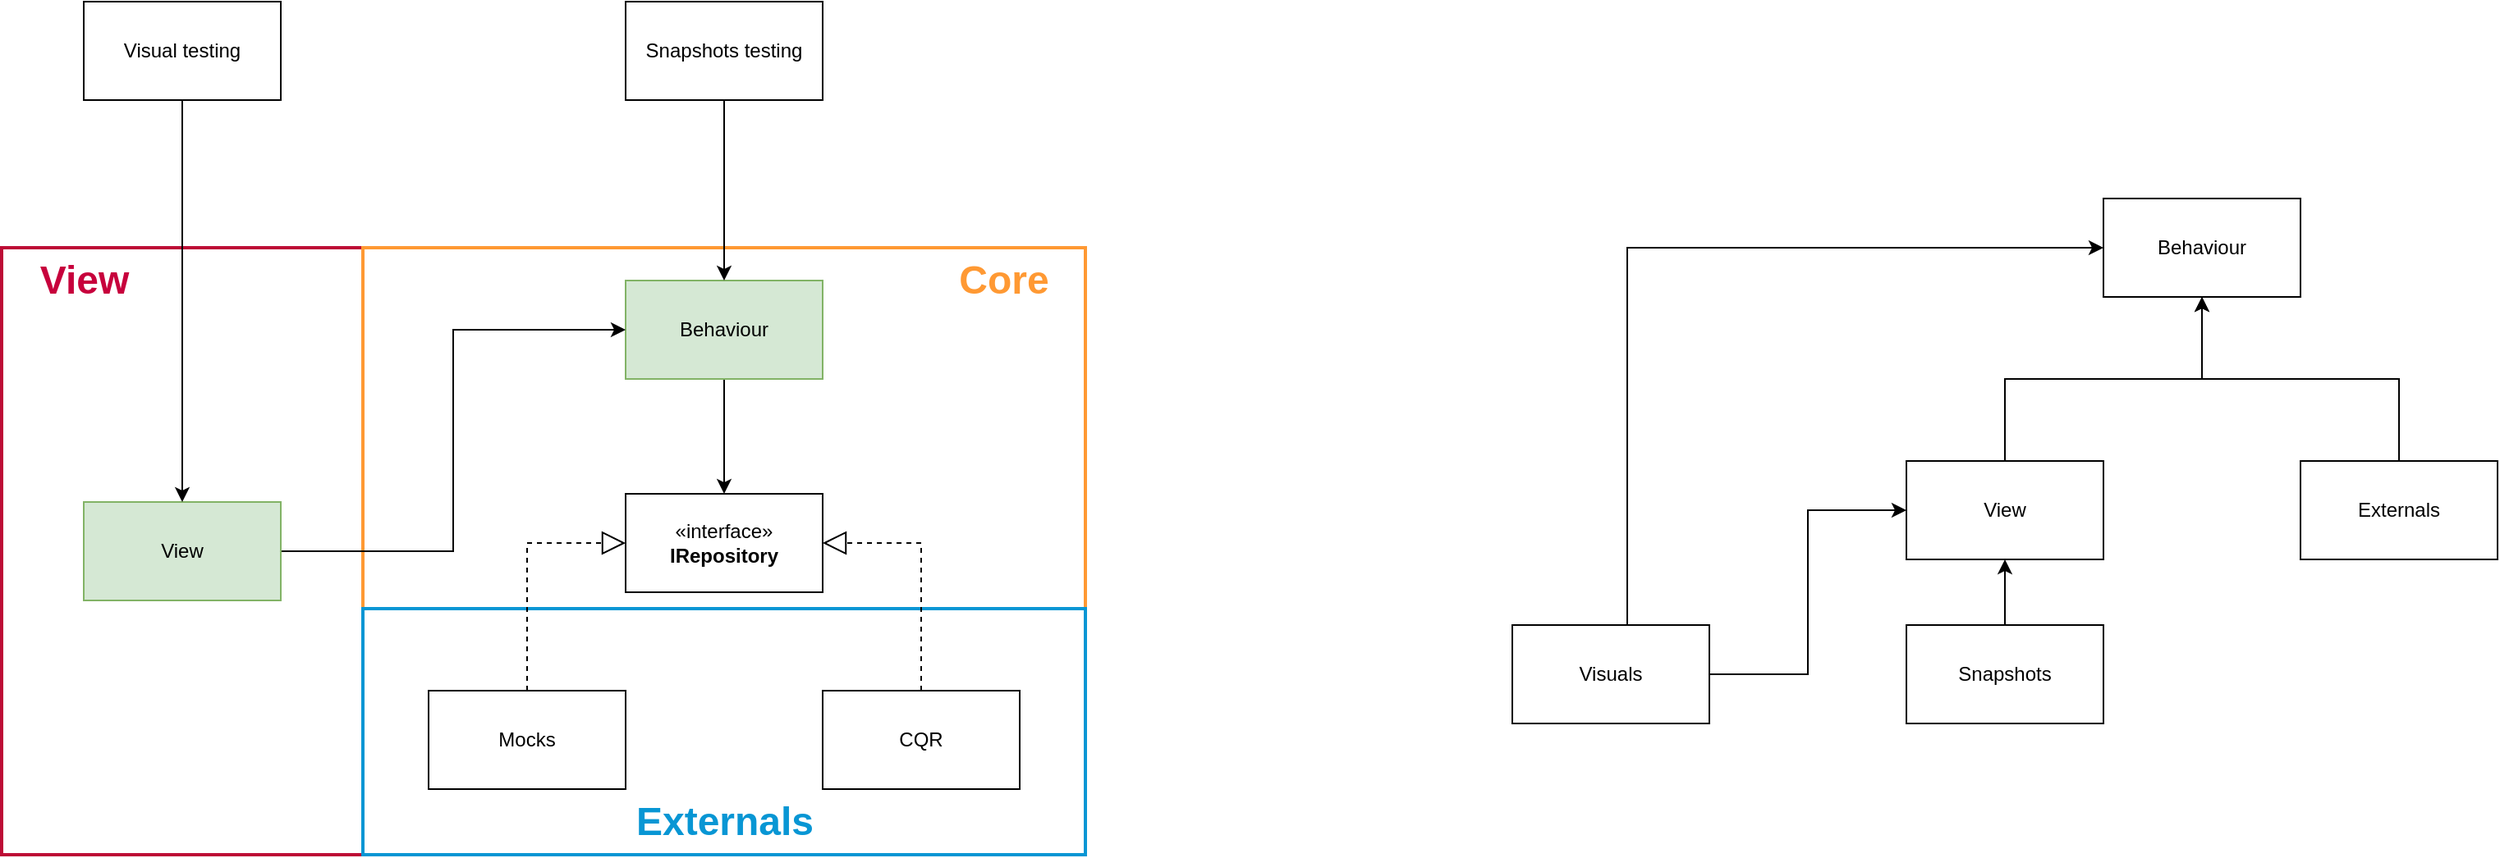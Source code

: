 <mxfile version="21.3.7" type="device">
  <diagram id="1c_dBoiHx9k35L1KwPgy" name="Page-1">
    <mxGraphModel dx="3289" dy="1003" grid="1" gridSize="10" guides="1" tooltips="1" connect="1" arrows="1" fold="1" page="1" pageScale="1" pageWidth="827" pageHeight="1169" math="0" shadow="0">
      <root>
        <mxCell id="0" />
        <mxCell id="1" parent="0" />
        <mxCell id="WElmebFO4ZvVzmOvsg35-5" value="" style="rounded=0;whiteSpace=wrap;html=1;fillColor=none;strokeColor=#bd0c36;strokeWidth=2;fontColor=#000000;labelBackgroundColor=default;" vertex="1" parent="1">
          <mxGeometry x="-10" y="300" width="220" height="370" as="geometry" />
        </mxCell>
        <mxCell id="-Wfafacec-CcXykp39Gz-6" value="" style="rounded=0;whiteSpace=wrap;html=1;fillColor=none;strokeColor=#FF9933;strokeWidth=2;" parent="1" vertex="1">
          <mxGeometry x="210" y="300" width="440" height="220" as="geometry" />
        </mxCell>
        <mxCell id="-Wfafacec-CcXykp39Gz-8" value="" style="rounded=0;whiteSpace=wrap;html=1;fillColor=none;strokeColor=#0896d4;strokeWidth=2;fontColor=#000000;labelBackgroundColor=default;" parent="1" vertex="1">
          <mxGeometry x="210" y="520" width="440" height="150" as="geometry" />
        </mxCell>
        <mxCell id="-Wfafacec-CcXykp39Gz-3" style="edgeStyle=orthogonalEdgeStyle;rounded=0;orthogonalLoop=1;jettySize=auto;html=1;" parent="1" source="EUTEiHrgOIOFcqVKMw8A-1" target="-Wfafacec-CcXykp39Gz-1" edge="1">
          <mxGeometry relative="1" as="geometry" />
        </mxCell>
        <mxCell id="EUTEiHrgOIOFcqVKMw8A-1" value="Behaviour" style="rounded=0;whiteSpace=wrap;html=1;fillColor=#d5e8d4;strokeColor=#82b366;" parent="1" vertex="1">
          <mxGeometry x="370" y="320" width="120" height="60" as="geometry" />
        </mxCell>
        <mxCell id="EUTEiHrgOIOFcqVKMw8A-3" value="CQR" style="rounded=0;whiteSpace=wrap;html=1;" parent="1" vertex="1">
          <mxGeometry x="490" y="570" width="120" height="60" as="geometry" />
        </mxCell>
        <mxCell id="-Wfafacec-CcXykp39Gz-1" value="«interface»&lt;br&gt;&lt;b&gt;IRepository&lt;/b&gt;" style="html=1;whiteSpace=wrap;" parent="1" vertex="1">
          <mxGeometry x="370" y="450" width="120" height="60" as="geometry" />
        </mxCell>
        <mxCell id="-Wfafacec-CcXykp39Gz-2" value="" style="endArrow=block;dashed=1;endFill=0;endSize=12;html=1;rounded=0;exitX=0.5;exitY=0;exitDx=0;exitDy=0;entryX=1;entryY=0.5;entryDx=0;entryDy=0;" parent="1" source="EUTEiHrgOIOFcqVKMw8A-3" target="-Wfafacec-CcXykp39Gz-1" edge="1">
          <mxGeometry width="160" relative="1" as="geometry">
            <mxPoint x="400" y="490" as="sourcePoint" />
            <mxPoint x="560" y="490" as="targetPoint" />
            <Array as="points">
              <mxPoint x="550" y="480" />
            </Array>
          </mxGeometry>
        </mxCell>
        <mxCell id="-Wfafacec-CcXykp39Gz-4" value="Mocks" style="rounded=0;whiteSpace=wrap;html=1;" parent="1" vertex="1">
          <mxGeometry x="250" y="570" width="120" height="60" as="geometry" />
        </mxCell>
        <mxCell id="-Wfafacec-CcXykp39Gz-5" value="" style="endArrow=block;dashed=1;endFill=0;endSize=12;html=1;rounded=0;exitX=0.5;exitY=0;exitDx=0;exitDy=0;entryX=0;entryY=0.5;entryDx=0;entryDy=0;" parent="1" source="-Wfafacec-CcXykp39Gz-4" target="-Wfafacec-CcXykp39Gz-1" edge="1">
          <mxGeometry width="160" relative="1" as="geometry">
            <mxPoint x="600" y="580" as="sourcePoint" />
            <mxPoint x="500" y="490" as="targetPoint" />
            <Array as="points">
              <mxPoint x="310" y="480" />
            </Array>
          </mxGeometry>
        </mxCell>
        <mxCell id="-Wfafacec-CcXykp39Gz-7" value="Core" style="text;strokeColor=none;fillColor=none;html=1;fontSize=24;fontStyle=1;verticalAlign=middle;align=center;fontColor=#ff9933;labelBorderColor=none;labelBackgroundColor=default;" parent="1" vertex="1">
          <mxGeometry x="550" y="300" width="100" height="40" as="geometry" />
        </mxCell>
        <mxCell id="-Wfafacec-CcXykp39Gz-9" value="Externals" style="text;strokeColor=none;fillColor=none;html=1;fontSize=24;fontStyle=1;verticalAlign=middle;align=center;fontColor=#0896d4;labelBorderColor=none;" parent="1" vertex="1">
          <mxGeometry x="370" y="630" width="120" height="40" as="geometry" />
        </mxCell>
        <mxCell id="WElmebFO4ZvVzmOvsg35-4" style="edgeStyle=orthogonalEdgeStyle;rounded=0;orthogonalLoop=1;jettySize=auto;html=1;entryX=0;entryY=0.5;entryDx=0;entryDy=0;" edge="1" parent="1" source="WElmebFO4ZvVzmOvsg35-2" target="EUTEiHrgOIOFcqVKMw8A-1">
          <mxGeometry relative="1" as="geometry" />
        </mxCell>
        <mxCell id="WElmebFO4ZvVzmOvsg35-2" value="View" style="rounded=0;whiteSpace=wrap;html=1;fillColor=#d5e8d4;strokeColor=#82b366;" vertex="1" parent="1">
          <mxGeometry x="40" y="455" width="120" height="60" as="geometry" />
        </mxCell>
        <mxCell id="WElmebFO4ZvVzmOvsg35-6" value="View" style="text;strokeColor=none;fillColor=none;html=1;fontSize=24;fontStyle=1;verticalAlign=middle;align=center;fontColor=#c7003c;labelBorderColor=none;labelBackgroundColor=default;" vertex="1" parent="1">
          <mxGeometry x="-10" y="300" width="100" height="40" as="geometry" />
        </mxCell>
        <mxCell id="WElmebFO4ZvVzmOvsg35-9" style="edgeStyle=orthogonalEdgeStyle;rounded=0;orthogonalLoop=1;jettySize=auto;html=1;entryX=0.5;entryY=0;entryDx=0;entryDy=0;" edge="1" parent="1" source="WElmebFO4ZvVzmOvsg35-7" target="WElmebFO4ZvVzmOvsg35-2">
          <mxGeometry relative="1" as="geometry" />
        </mxCell>
        <mxCell id="WElmebFO4ZvVzmOvsg35-7" value="Visual testing" style="rounded=0;whiteSpace=wrap;html=1;" vertex="1" parent="1">
          <mxGeometry x="40" y="150" width="120" height="60" as="geometry" />
        </mxCell>
        <mxCell id="WElmebFO4ZvVzmOvsg35-10" style="edgeStyle=orthogonalEdgeStyle;rounded=0;orthogonalLoop=1;jettySize=auto;html=1;" edge="1" parent="1" source="WElmebFO4ZvVzmOvsg35-8" target="EUTEiHrgOIOFcqVKMw8A-1">
          <mxGeometry relative="1" as="geometry" />
        </mxCell>
        <mxCell id="WElmebFO4ZvVzmOvsg35-8" value="Snapshots testing" style="rounded=0;whiteSpace=wrap;html=1;" vertex="1" parent="1">
          <mxGeometry x="370" y="150" width="120" height="60" as="geometry" />
        </mxCell>
        <mxCell id="WElmebFO4ZvVzmOvsg35-15" value="Behaviour" style="rounded=0;whiteSpace=wrap;html=1;" vertex="1" parent="1">
          <mxGeometry x="1270" y="270" width="120" height="60" as="geometry" />
        </mxCell>
        <mxCell id="WElmebFO4ZvVzmOvsg35-18" style="edgeStyle=orthogonalEdgeStyle;rounded=0;orthogonalLoop=1;jettySize=auto;html=1;" edge="1" parent="1" source="WElmebFO4ZvVzmOvsg35-16" target="WElmebFO4ZvVzmOvsg35-15">
          <mxGeometry relative="1" as="geometry" />
        </mxCell>
        <mxCell id="WElmebFO4ZvVzmOvsg35-16" value="View" style="rounded=0;whiteSpace=wrap;html=1;" vertex="1" parent="1">
          <mxGeometry x="1150" y="430" width="120" height="60" as="geometry" />
        </mxCell>
        <mxCell id="WElmebFO4ZvVzmOvsg35-27" style="edgeStyle=orthogonalEdgeStyle;rounded=0;orthogonalLoop=1;jettySize=auto;html=1;entryX=0.5;entryY=1;entryDx=0;entryDy=0;" edge="1" parent="1" source="WElmebFO4ZvVzmOvsg35-17" target="WElmebFO4ZvVzmOvsg35-15">
          <mxGeometry relative="1" as="geometry" />
        </mxCell>
        <mxCell id="WElmebFO4ZvVzmOvsg35-17" value="Externals" style="rounded=0;whiteSpace=wrap;html=1;" vertex="1" parent="1">
          <mxGeometry x="1390" y="430" width="120" height="60" as="geometry" />
        </mxCell>
        <mxCell id="WElmebFO4ZvVzmOvsg35-28" style="edgeStyle=orthogonalEdgeStyle;rounded=0;orthogonalLoop=1;jettySize=auto;html=1;entryX=0;entryY=0.5;entryDx=0;entryDy=0;" edge="1" parent="1" source="WElmebFO4ZvVzmOvsg35-22" target="WElmebFO4ZvVzmOvsg35-16">
          <mxGeometry relative="1" as="geometry" />
        </mxCell>
        <mxCell id="WElmebFO4ZvVzmOvsg35-31" style="edgeStyle=orthogonalEdgeStyle;rounded=0;orthogonalLoop=1;jettySize=auto;html=1;entryX=0;entryY=0.5;entryDx=0;entryDy=0;" edge="1" parent="1" source="WElmebFO4ZvVzmOvsg35-22" target="WElmebFO4ZvVzmOvsg35-15">
          <mxGeometry relative="1" as="geometry">
            <Array as="points">
              <mxPoint x="980" y="300" />
            </Array>
          </mxGeometry>
        </mxCell>
        <mxCell id="WElmebFO4ZvVzmOvsg35-22" value="Visuals" style="rounded=0;whiteSpace=wrap;html=1;" vertex="1" parent="1">
          <mxGeometry x="910" y="530" width="120" height="60" as="geometry" />
        </mxCell>
        <mxCell id="WElmebFO4ZvVzmOvsg35-30" style="edgeStyle=orthogonalEdgeStyle;rounded=0;orthogonalLoop=1;jettySize=auto;html=1;entryX=0.5;entryY=1;entryDx=0;entryDy=0;" edge="1" parent="1" source="WElmebFO4ZvVzmOvsg35-25" target="WElmebFO4ZvVzmOvsg35-16">
          <mxGeometry relative="1" as="geometry" />
        </mxCell>
        <mxCell id="WElmebFO4ZvVzmOvsg35-25" value="Snapshots" style="rounded=0;whiteSpace=wrap;html=1;" vertex="1" parent="1">
          <mxGeometry x="1150" y="530" width="120" height="60" as="geometry" />
        </mxCell>
      </root>
    </mxGraphModel>
  </diagram>
</mxfile>
